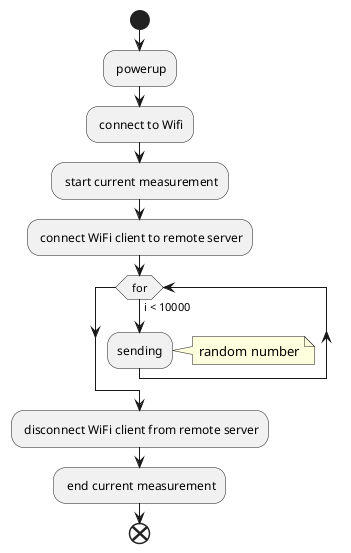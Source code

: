 @startuml
start
: powerup;
: connect to Wifi;
: start current measurement;
: connect WiFi client to remote server;
while (for) is (i < 10000)
    :sending;
    note right
        random number
    end note
endwhile
: disconnect WiFi client from remote server;
: end current measurement;
end
@enduml